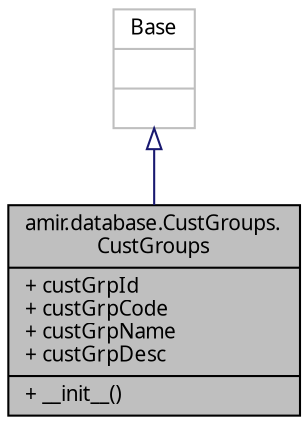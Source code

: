 digraph "amir.database.CustGroups.CustGroups"
{
 // LATEX_PDF_SIZE
  edge [fontname="FreeSans.ttf",fontsize="10",labelfontname="FreeSans.ttf",labelfontsize="10"];
  node [fontname="FreeSans.ttf",fontsize="10",shape=record];
  Node1 [label="{amir.database.CustGroups.\lCustGroups\n|+ custGrpId\l+ custGrpCode\l+ custGrpName\l+ custGrpDesc\l|+ __init__()\l}",height=0.2,width=0.4,color="black", fillcolor="grey75", style="filled", fontcolor="black",tooltip=" "];
  Node2 -> Node1 [dir="back",color="midnightblue",fontsize="10",style="solid",arrowtail="onormal",fontname="FreeSans.ttf"];
  Node2 [label="{Base\n||}",height=0.2,width=0.4,color="grey75", fillcolor="white", style="filled",tooltip=" "];
}
